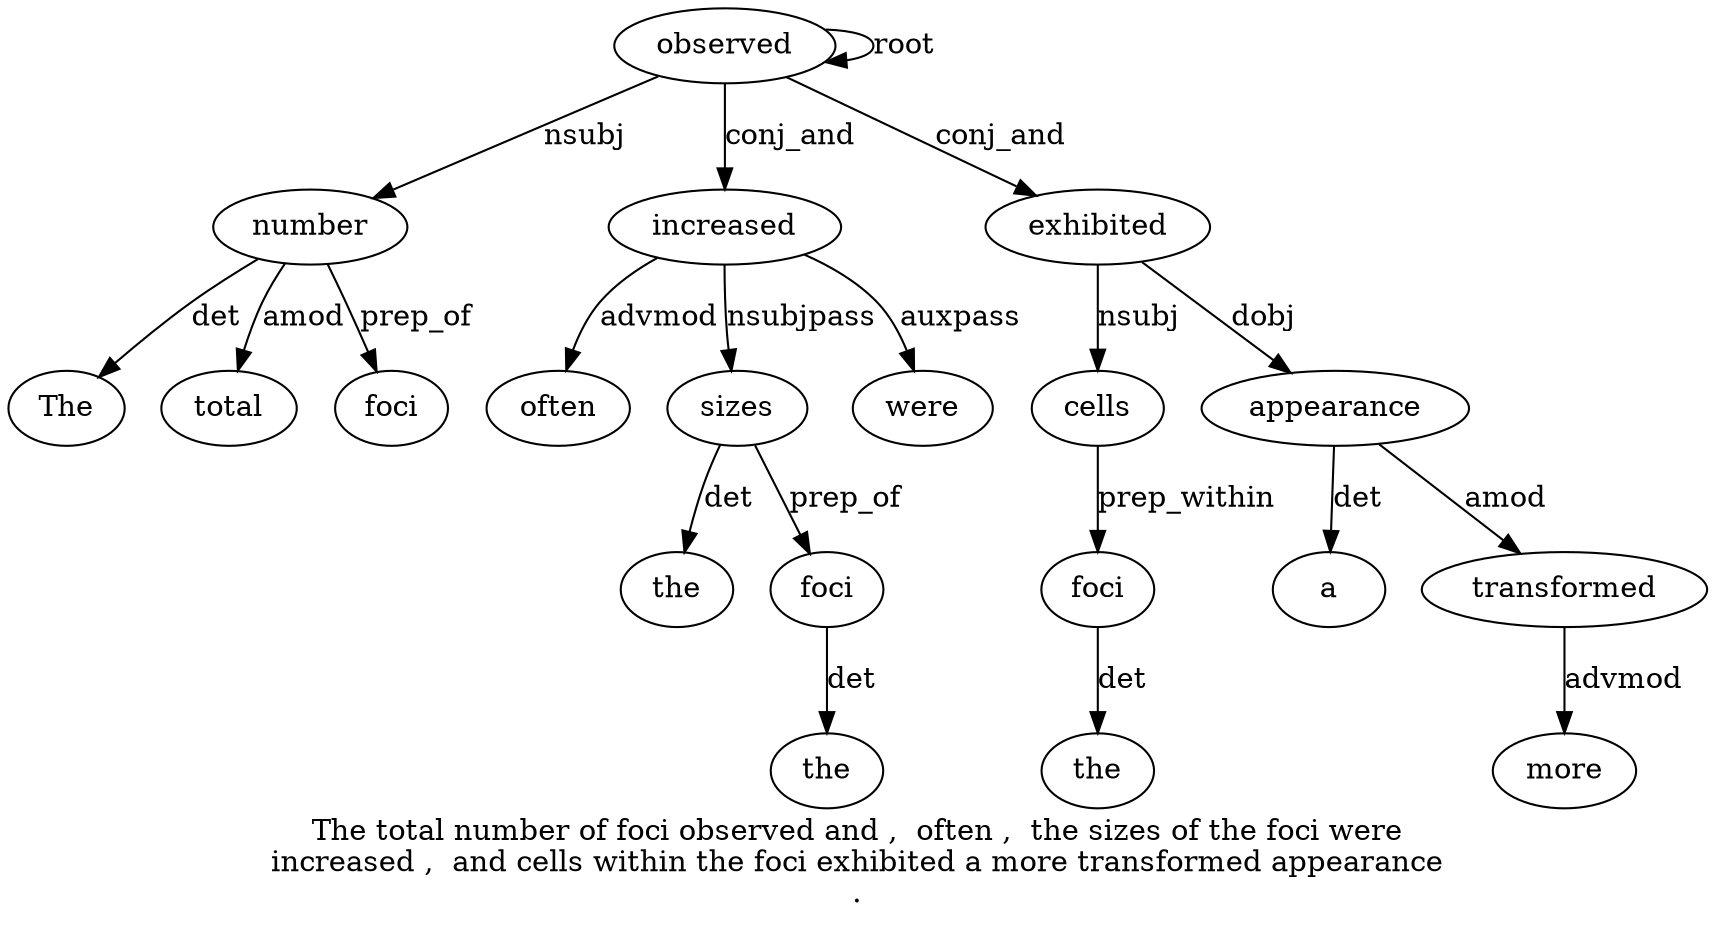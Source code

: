 digraph "The total number of foci observed and ,  often ,  the sizes of the foci were increased ,  and cells within the foci exhibited a more transformed appearance ." {
label="The total number of foci observed and ,  often ,  the sizes of the foci were
increased ,  and cells within the foci exhibited a more transformed appearance
.";
number3 [style=filled, fillcolor=white, label=number];
The1 [style=filled, fillcolor=white, label=The];
number3 -> The1  [label=det];
total2 [style=filled, fillcolor=white, label=total];
number3 -> total2  [label=amod];
observed6 [style=filled, fillcolor=white, label=observed];
observed6 -> number3  [label=nsubj];
foci5 [style=filled, fillcolor=white, label=foci];
number3 -> foci5  [label=prep_of];
observed6 -> observed6  [label=root];
increased17 [style=filled, fillcolor=white, label=increased];
often9 [style=filled, fillcolor=white, label=often];
increased17 -> often9  [label=advmod];
sizes12 [style=filled, fillcolor=white, label=sizes];
the11 [style=filled, fillcolor=white, label=the];
sizes12 -> the11  [label=det];
increased17 -> sizes12  [label=nsubjpass];
foci15 [style=filled, fillcolor=white, label=foci];
the14 [style=filled, fillcolor=white, label=the];
foci15 -> the14  [label=det];
sizes12 -> foci15  [label=prep_of];
were16 [style=filled, fillcolor=white, label=were];
increased17 -> were16  [label=auxpass];
observed6 -> increased17  [label=conj_and];
exhibited24 [style=filled, fillcolor=white, label=exhibited];
cells20 [style=filled, fillcolor=white, label=cells];
exhibited24 -> cells20  [label=nsubj];
foci23 [style=filled, fillcolor=white, label=foci];
the22 [style=filled, fillcolor=white, label=the];
foci23 -> the22  [label=det];
cells20 -> foci23  [label=prep_within];
observed6 -> exhibited24  [label=conj_and];
appearance28 [style=filled, fillcolor=white, label=appearance];
a25 [style=filled, fillcolor=white, label=a];
appearance28 -> a25  [label=det];
transformed27 [style=filled, fillcolor=white, label=transformed];
more26 [style=filled, fillcolor=white, label=more];
transformed27 -> more26  [label=advmod];
appearance28 -> transformed27  [label=amod];
exhibited24 -> appearance28  [label=dobj];
}
